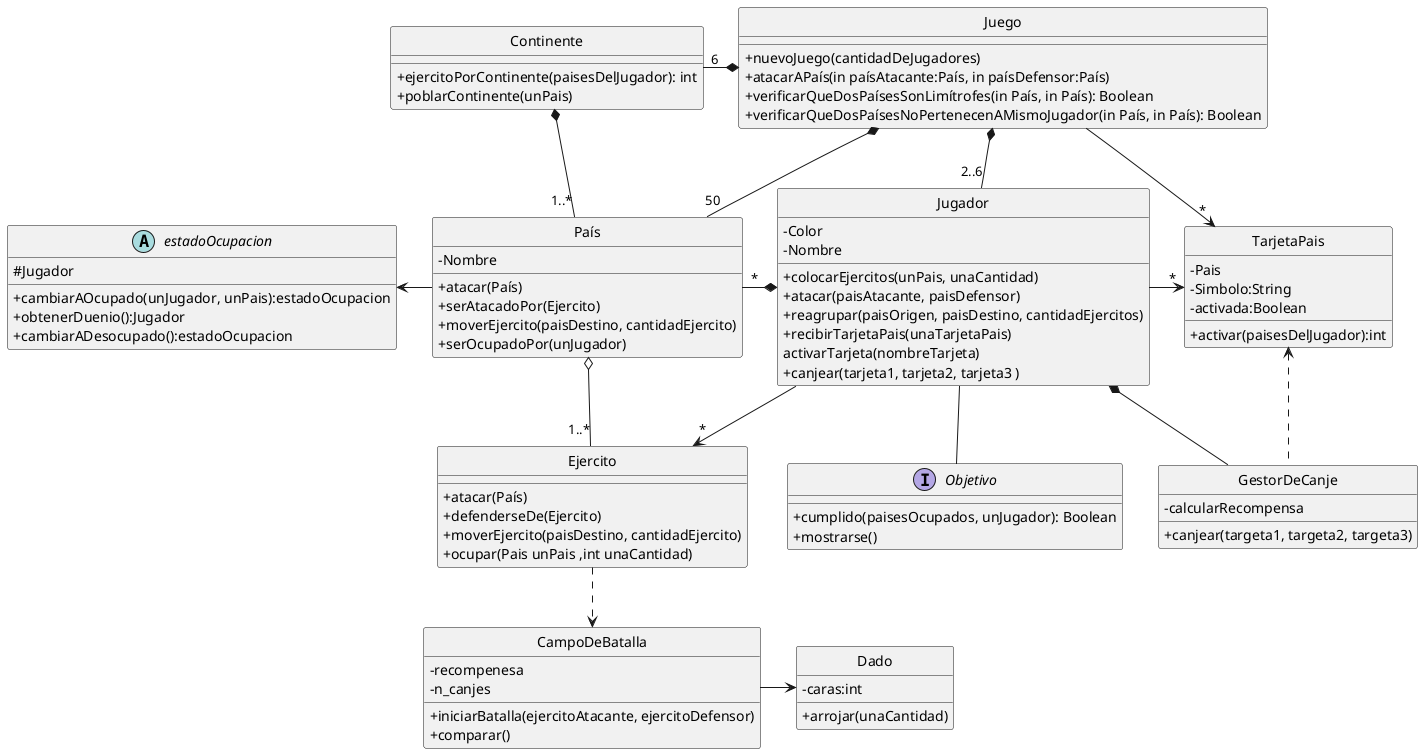 @startuml Diagrama de clases
skinparam classAttributeIconSize 0
hide class circle



Class Juego{
  +nuevoJuego(cantidadDeJugadores)
  +atacarAPaís(in paísAtacante:País, in paísDefensor:País)
  +verificarQueDosPaísesSonLimítrofes(in País, in País): Boolean
  +verificarQueDosPaísesNoPertenecenAMismoJugador(in País, in País): Boolean
}

Class TarjetaPais{
    -Pais
    -Simbolo:String
    -activada:Boolean
    +activar(paisesDelJugador):int
}

Class Continente{
    +ejercitoPorContinente(paisesDelJugador): int
    +poblarContinente(unPais)
}

Class Dado{
    -caras:int
    +arrojar(unaCantidad)
}
Class Jugador{
    -Color
    -Nombre
    +colocarEjercitos(unPais, unaCantidad)
    +atacar(paisAtacante, paisDefensor)
    +reagrupar(paisOrigen, paisDestino, cantidadEjercitos)
    +recibirTarjetaPais(unaTarjetaPais)
    activarTarjeta(nombreTarjeta)
    +canjear(tarjeta1, tarjeta2, tarjeta3 )
}
Class País{
    -Nombre
    +atacar(País)
    +serAtacadoPor(Ejercito)
    +moverEjercito(paisDestino, cantidadEjercito)
    +serOcupadoPor(unJugador)
}

abstract estadoOcupacion{
	#Jugador
	+cambiarAOcupado(unJugador, unPais):estadoOcupacion
	+obtenerDuenio():Jugador
	+cambiarADesocupado():estadoOcupacion
}

Class Ejercito{
    +atacar(País)
    +defenderseDe(Ejercito)
    +moverEjercito(paisDestino, cantidadEjercito)
    +ocupar(Pais unPais ,int unaCantidad)
}

interface Objetivo{
    +cumplido(paisesOcupados, unJugador): Boolean
    +mostrarse()
}

/'
Class ObjetivoComun{
    -unaCantidad:int
    +cumplido(paisesOcupados, unJugador): Boolean
    +mostrarse()
}

Class ObjetivoOcupar{
    -continentes
    +cumplido(paisesOcupados, unJugador): Boolean
    +mostrarse()
}

Class ObjetivoDestruir{
    -jugadorADestruir:Jugador
    -jugadorAlternativa:Jugador
    +cumplido(paisesOcupados, unJugador): Boolean
    +mostrarse()
}
'/

Class GestorDeCanje{
    +canjear(targeta1, targeta2, targeta3)
    -calcularRecompensa
}
Class CampoDeBatalla{
    -recompenesa
    -n_canjes
    +iniciarBatalla(ejercitoAtacante, ejercitoDefensor)
    +comparar()
}

Juego *-left- "6" Continente
Juego *-- "50" País
Juego *-down- "2..6" Jugador
Juego --> "*" TarjetaPais
Continente *-down- "1..*" País
País o-up- "1..*" Ejercito
País -left-> estadoOcupacion
Jugador *-left- "*" País
CampoDeBatalla -right-> Dado
Jugador --> "*" Ejercito
Jugador -down- Objetivo
Jugador -right-> "*" TarjetaPais
Jugador *-down- GestorDeCanje
TarjetaPais <.down. GestorDeCanje
'Objetivo <|.down. ObjetivoOcupar
'Objetivo <|.down. ObjetivoDestruir
'Objetivo <|.down. ObjetivoComun
Ejercito ..> CampoDeBatalla


@enduml
